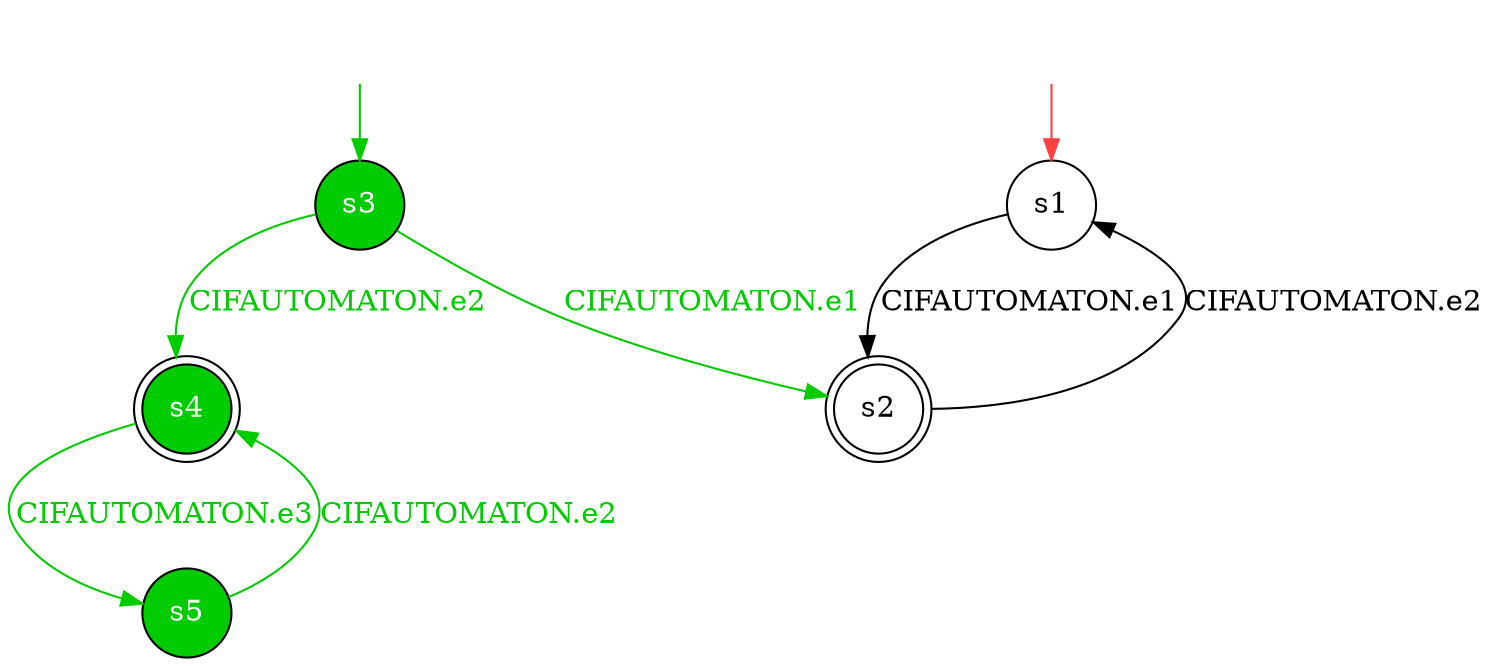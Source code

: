 digraph diffautomaton {
	1 [label=<s1> shape="circle"];
	3 [label=<s3> shape="circle" fillcolor="#00cc00" fontcolor="#ffffff" style="filled"];
	2 [label=<s2> shape="doublecircle"];
	4 [label=<s4> shape="doublecircle" fillcolor="#00cc00" fontcolor="#ffffff" style="filled"];
	5 [label=<s5> shape="circle" fillcolor="#00cc00" fontcolor="#ffffff" style="filled"];
	__init1 [label=<> shape="none"];
	__init1 -> 1 [color="#ff4040"];
	__init3 [label=<> shape="none"];
	__init3 -> 3 [color="#00cc00"];
	1 -> 2 [label=<<font color="#000000">CIFAUTOMATON.e1</font>> id="1-0-2"];
	3 -> 4 [label=<<font color="#00cc00">CIFAUTOMATON.e2</font>> color="#00cc00" id="3-0-4"];
	3 -> 2 [label=<<font color="#00cc00">CIFAUTOMATON.e1</font>> color="#00cc00" id="3-1-2"];
	2 -> 1 [label=<<font color="#000000">CIFAUTOMATON.e2</font>> id="2-0-1"];
	4 -> 5 [label=<<font color="#00cc00">CIFAUTOMATON.e3</font>> color="#00cc00" id="4-0-5"];
	5 -> 4 [label=<<font color="#00cc00">CIFAUTOMATON.e2</font>> color="#00cc00" id="5-0-4"];
}
